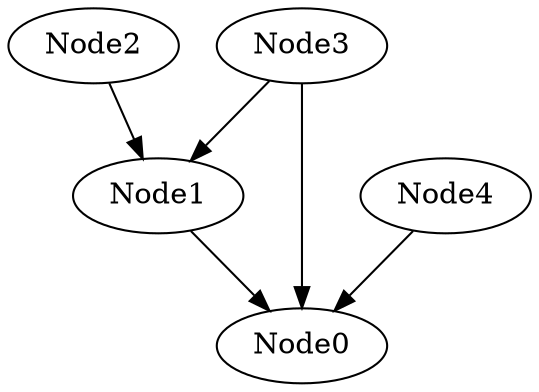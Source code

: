 // The Round Table
digraph {
	Node0
	Node1
	Node2
	Node3
	Node4
	Node2 -> Node1

	Node4 -> Node0

	Node3 -> Node0

	Node3 -> Node1

	Node1 -> Node0

}
